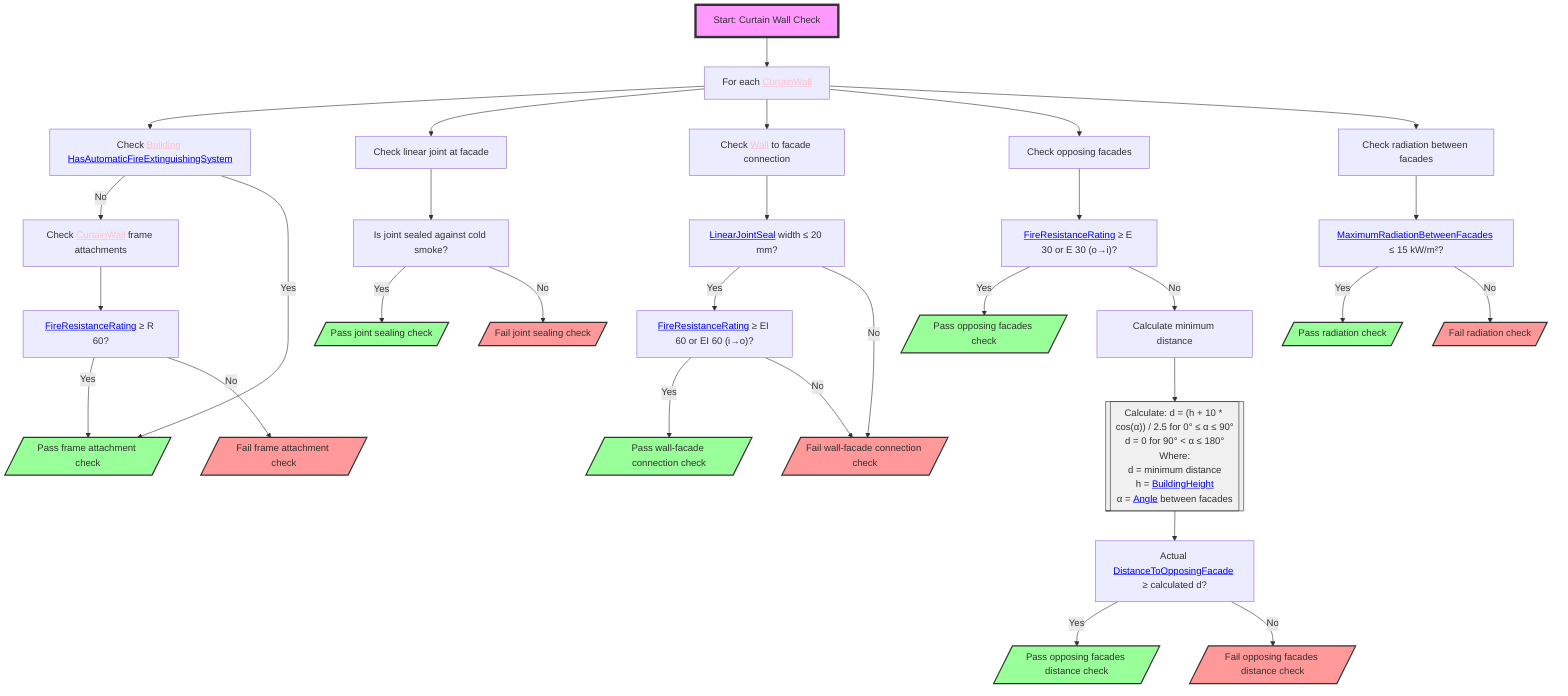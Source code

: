 flowchart TD
    S1["Start: Curtain Wall Check"] --> A["For each <a href='http://example.com/firebimbuilding#CurtainWall' style='color:pink;'>CurtainWall</a>"]
    A --> B["Check <a href='http://example.com/firebimbuilding#Building' style='color:pink;'>Building</a> <a href='http://example.com/firebimbuilding#HasAutomaticFireExtinguishingSystem' style='color:blue;'>HasAutomaticFireExtinguishingSystem</a>"]
    B -- No --> C["Check <a href='http://example.com/firebimbuilding#CurtainWall' style='color:pink;'>CurtainWall</a> frame attachments"]
    C --> D["<a href='http://example.com/firebimbuilding#FireResistanceRating' style='color:blue;'>FireResistanceRating</a> ≥ R 60?"]
    D -- Yes --> E[/"Pass frame attachment check"/]
    D -- No --> F[/"Fail frame attachment check"/]
    B -- Yes --> E
    A --> G["Check linear joint at facade"]
    G --> H["Is joint sealed against cold smoke?"]
    H -- Yes --> I[/"Pass joint sealing check"/]
    H -- No --> J[/"Fail joint sealing check"/]
    A --> K["Check <a href='http://example.com/firebimbuilding#Wall' style='color:pink;'>Wall</a> to facade connection"]
    K --> L["<a href='http://example.com/firebimbuilding#LinearJointSeal' style='color:blue;'>LinearJointSeal</a> width ≤ 20 mm?"]
    L -- Yes --> M["<a href='http://example.com/firebimbuilding#FireResistanceRating' style='color:blue;'>FireResistanceRating</a> ≥ EI 60 or EI 60 (i→o)?"]
    L -- No --> N[/"Fail wall-facade connection check"/]
    M -- Yes --> O[/"Pass wall-facade connection check"/]
    M -- No --> N
    A --> P["Check opposing facades"]
    P --> Q["<a href='http://example.com/firebimbuilding#FireResistanceRating' style='color:blue;'>FireResistanceRating</a> ≥ E 30 or E 30 (o→i)?"]
    Q -- Yes --> R[/"Pass opposing facades check"/]
    Q -- No --> S["Calculate minimum distance"]
    S --> T[["Calculate: d = (h + 10 * cos(α)) / 2.5 for 0° ≤ α ≤ 90°<br>d = 0 for 90° < α ≤ 180°<br>Where:<br>d = minimum distance<br>h = <a href='http://example.com/firebimbuilding#BuildingHeight' style='color:blue;'>BuildingHeight</a><br>α = <a href='http://example.com/firebimbuilding#Angle' style='color:blue;'>Angle</a> between facades"]]
    T --> U["Actual <a href='http://example.com/firebimbuilding#DistanceToOpposingFacade' style='color:blue;'>DistanceToOpposingFacade</a> ≥ calculated d?"]
    U -- Yes --> V[/"Pass opposing facades distance check"/]
    U -- No --> W[/"Fail opposing facades distance check"/]
    A --> X["Check radiation between facades"]
    X --> Y["<a href='http://example.com/firebimbuilding#MaximumRadiationBetweenFacades' style='color:blue;'>MaximumRadiationBetweenFacades</a> ≤ 15 kW/m²?"]
    Y -- Yes --> Z[/"Pass radiation check"/]
    Y -- No --> AA[/"Fail radiation check"/]

    S1:::startClass
    E:::passClass
    F:::failClass
    I:::passClass
    J:::failClass
    N:::failClass
    O:::passClass
    R:::passClass
    V:::passClass
    W:::failClass
    Z:::passClass
    AA:::failClass

    classDef startClass fill:#f9f,stroke:#333,stroke-width:4px
    classDef passClass fill:#9f9,stroke:#333,stroke-width:2px
    classDef failClass fill:#f99,stroke:#333,stroke-width:2px
    style T fill:#f0f0f0,stroke:#333,stroke-width:1px